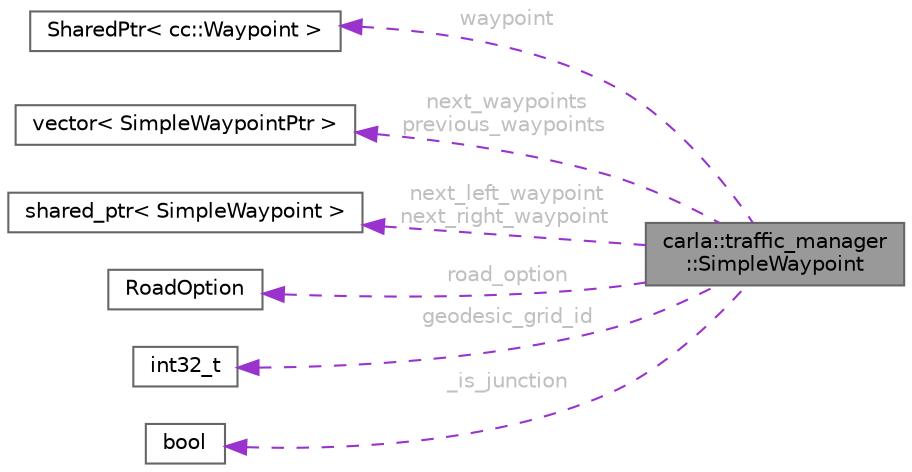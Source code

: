 digraph "carla::traffic_manager::SimpleWaypoint"
{
 // INTERACTIVE_SVG=YES
 // LATEX_PDF_SIZE
  bgcolor="transparent";
  edge [fontname=Helvetica,fontsize=10,labelfontname=Helvetica,labelfontsize=10];
  node [fontname=Helvetica,fontsize=10,shape=box,height=0.2,width=0.4];
  rankdir="LR";
  Node1 [id="Node000001",label="carla::traffic_manager\l::SimpleWaypoint",height=0.2,width=0.4,color="gray40", fillcolor="grey60", style="filled", fontcolor="black",tooltip="This is a simple wrapper class on Carla's waypoint object."];
  Node2 -> Node1 [id="edge1_Node000001_Node000002",dir="back",color="darkorchid3",style="dashed",tooltip=" ",label=" waypoint",fontcolor="grey" ];
  Node2 [id="Node000002",label="SharedPtr\< cc::Waypoint \>",height=0.2,width=0.4,color="gray40", fillcolor="white", style="filled",tooltip=" "];
  Node3 -> Node1 [id="edge2_Node000001_Node000003",dir="back",color="darkorchid3",style="dashed",tooltip=" ",label=" next_waypoints\nprevious_waypoints",fontcolor="grey" ];
  Node3 [id="Node000003",label="vector\< SimpleWaypointPtr \>",height=0.2,width=0.4,color="gray40", fillcolor="white", style="filled",tooltip=" "];
  Node4 -> Node1 [id="edge3_Node000001_Node000004",dir="back",color="darkorchid3",style="dashed",tooltip=" ",label=" next_left_waypoint\nnext_right_waypoint",fontcolor="grey" ];
  Node4 [id="Node000004",label="shared_ptr\< SimpleWaypoint \>",height=0.2,width=0.4,color="gray40", fillcolor="white", style="filled",tooltip=" "];
  Node5 -> Node1 [id="edge4_Node000001_Node000005",dir="back",color="darkorchid3",style="dashed",tooltip=" ",label=" road_option",fontcolor="grey" ];
  Node5 [id="Node000005",label="RoadOption",height=0.2,width=0.4,color="gray40", fillcolor="white", style="filled",tooltip=" "];
  Node6 -> Node1 [id="edge5_Node000001_Node000006",dir="back",color="darkorchid3",style="dashed",tooltip=" ",label=" geodesic_grid_id",fontcolor="grey" ];
  Node6 [id="Node000006",label="int32_t",height=0.2,width=0.4,color="gray40", fillcolor="white", style="filled",tooltip=" "];
  Node7 -> Node1 [id="edge6_Node000001_Node000007",dir="back",color="darkorchid3",style="dashed",tooltip=" ",label=" _is_junction",fontcolor="grey" ];
  Node7 [id="Node000007",label="bool",height=0.2,width=0.4,color="gray40", fillcolor="white", style="filled",tooltip=" "];
}
